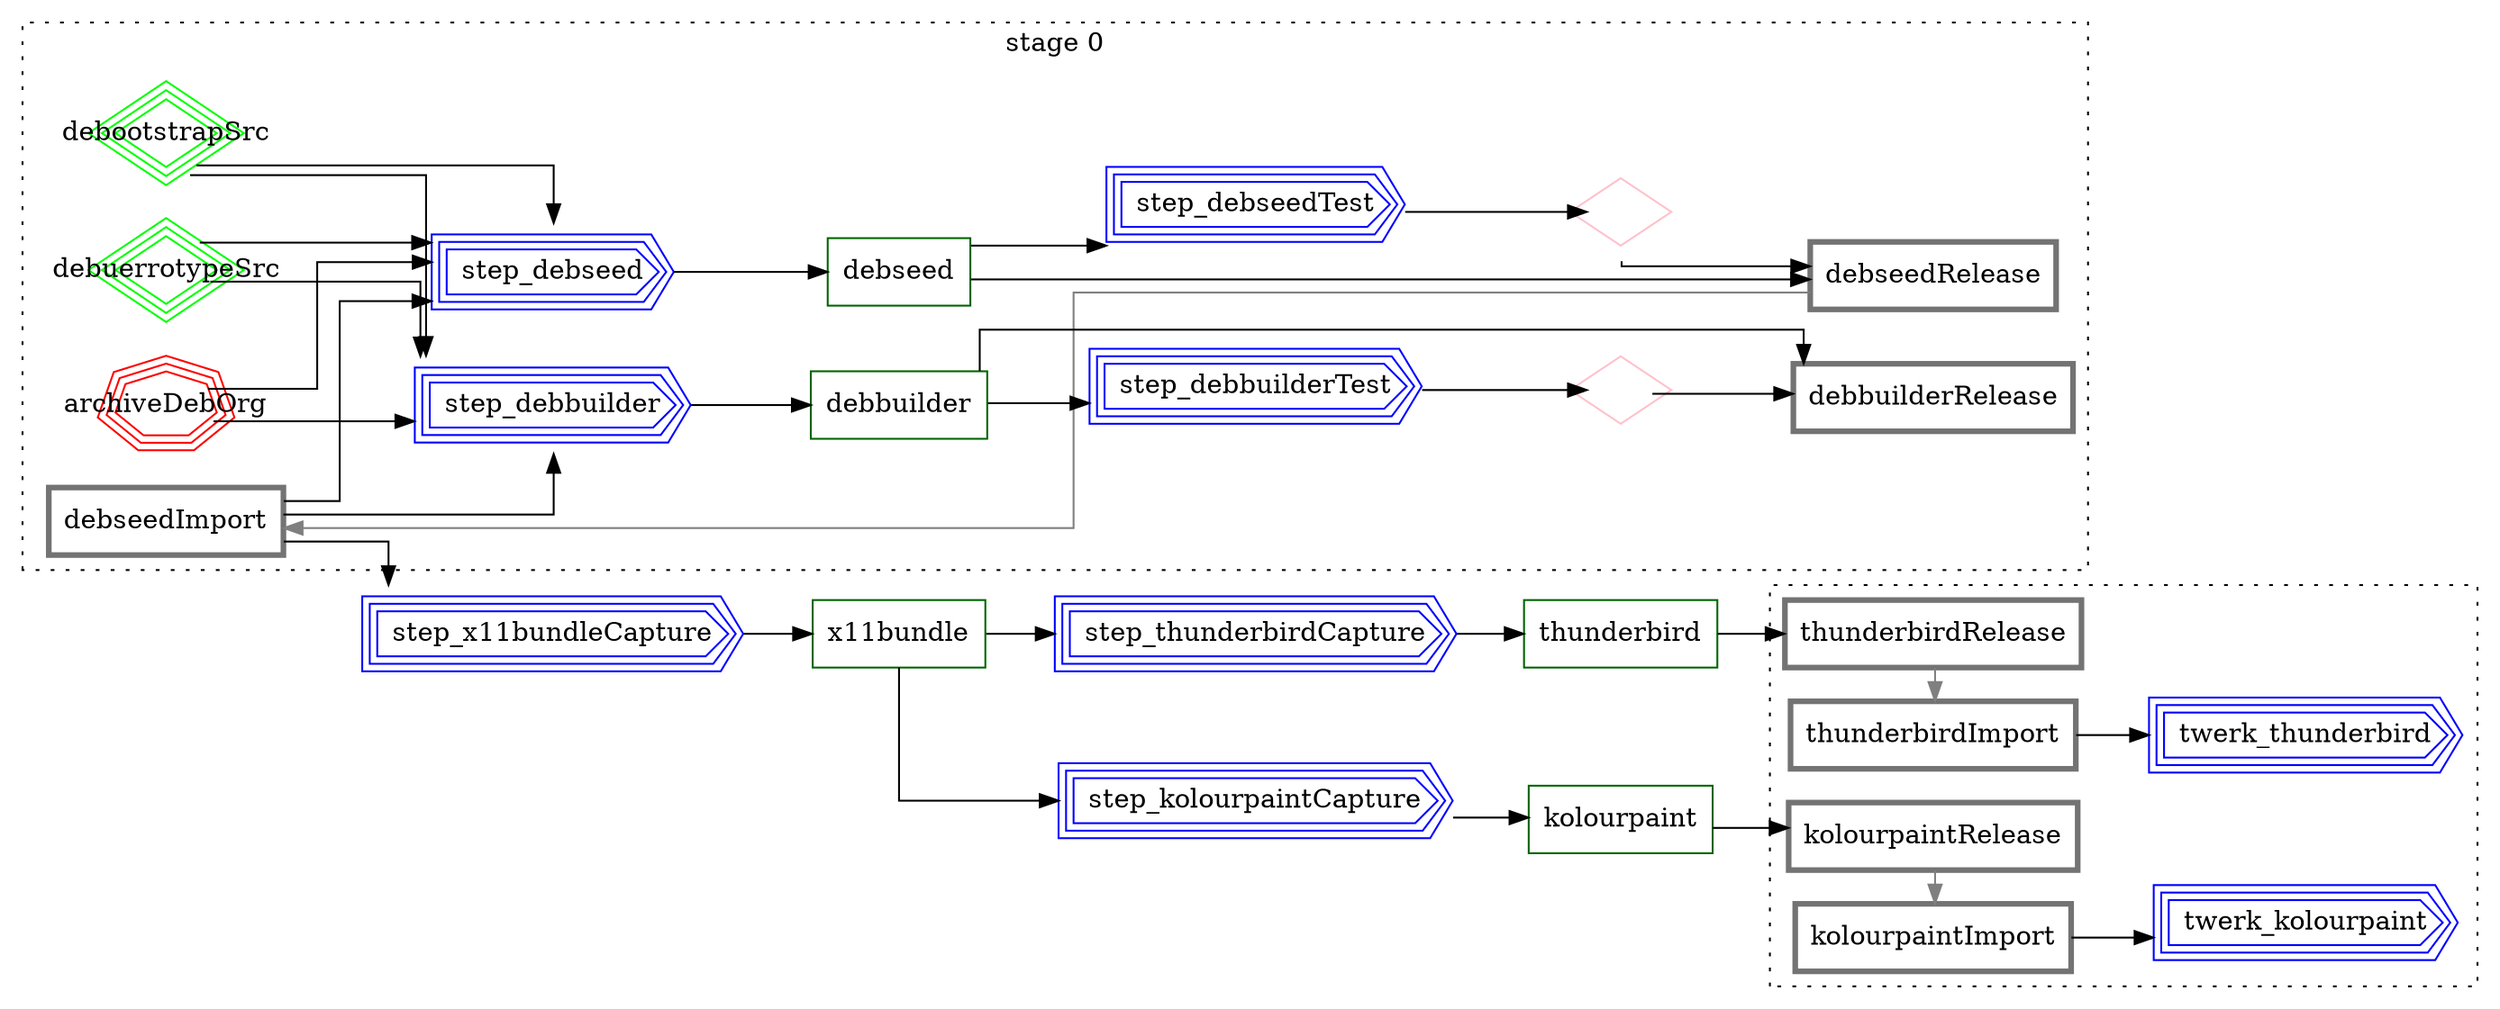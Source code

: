 digraph {
	rankdir=LR;
	splines=ortho;
	
	subgraph cluster_stage0 {
		label="stage 0";
		splines=ortho;
		graph[style=dotted]

		debseedImport    [color="gray45",shape="box",penwidth=3]
		debootstrapSrc   [color="green",shape="diamond",peripheries=3,fixedsize=shape]
		debuerrotypeSrc  [color="green",shape="diamond",peripheries=3,fixedsize=shape]
		archiveDebOrg    [color="red",shape="septagon",peripheries=3,fixedsize=shape]
		step_debseed     [color="blue",shape="cds",peripheries=3]
		debseed          [color="darkgreen",shape="box"]
		step_debseedTest [color="blue",shape="cds",peripheries=3]
		debseedTest_gate [color="pink",shape="diamond",fixedsize=shape,label=""]
		debseedRelease   [color="gray45",shape="box",penwidth=3]
		{debseedImport, debootstrapSrc, archiveDebOrg, debuerrotypeSrc} -> step_debseed -> {debseed}
		{debseed} -> step_debseedTest -> {debseedTest_gate}
		{debseed, debseedTest_gate} -> {debseedRelease}
		debseedRelease->debseedImport [stroke="dotted",constraint=false,color="gray50"]

		step_debbuilder     [color="blue",shape="cds",peripheries=3]
		debbuilder          [color="darkgreen",shape="box"]
		step_debbuilderTest [color="blue",shape="cds",peripheries=3]
		debbuilderTest_gate [color="pink",shape="diamond",fixedsize=shape,label=""]
		debbuilderRelease   [color="gray45",shape="box",penwidth=3]
		{debseedImport, debootstrapSrc, archiveDebOrg, debuerrotypeSrc} -> step_debbuilder -> {debbuilder}
		{debbuilder} -> step_debbuilderTest -> {debbuilderTest_gate}
		{debbuilder, debbuilderTest_gate} -> {debbuilderRelease}
	}

	step_x11bundleCapture    [color="blue",shape="cds",peripheries=3]
	x11bundle                [color="darkgreen",shape="box"]
	{debseedImport} -> step_x11bundleCapture -> {x11bundle}

	step_thunderbirdCapture    [color="blue",shape="cds",peripheries=3]
	thunderbird                [color="darkgreen",shape="box"]
	{x11bundle} -> step_thunderbirdCapture -> {thunderbird}
	thunderbirdRelease         [color="gray45",shape="box",penwidth=3]
	{thunderbird} -> {thunderbirdRelease}
	
	subgraph cluster_stageUser {
		graph[style=dotted]

		thunderbirdImport    [color="gray45",shape="box",penwidth=3]
		thunderbirdRelease->thunderbirdImport [stroke="dotted",constraint=false,color="gray50"]
		twerk_thunderbird    [color="blue",shape="cds",peripheries=3]
		{thunderbirdImport} -> twerk_thunderbird
	}

	step_kolourpaintCapture    [color="blue",shape="cds",peripheries=3]
	kolourpaint                [color="darkgreen",shape="box"]
	{x11bundle} -> step_kolourpaintCapture -> {kolourpaint}
	kolourpaintRelease         [color="gray45",shape="box",penwidth=3]
	{kolourpaint} -> {kolourpaintRelease}

	subgraph cluster_stageUser {	
		kolourpaintImport    [color="gray45",shape="box",penwidth=3]
		kolourpaintRelease->kolourpaintImport [stroke="dotted",constraint=false,color="gray50"]
		twerk_kolourpaint    [color="blue",shape="cds",peripheries=3]
		{kolourpaintImport} -> twerk_kolourpaint	
	}
}
